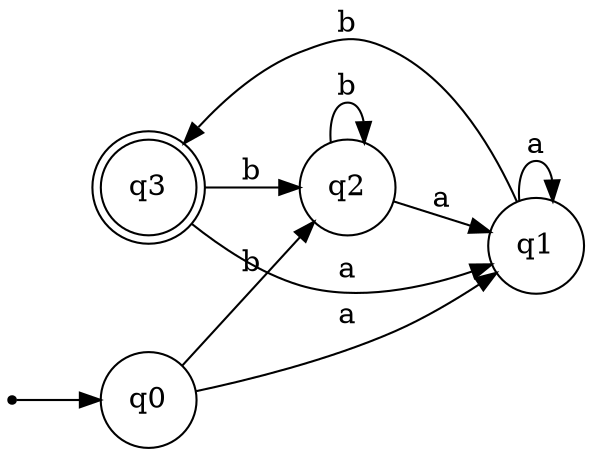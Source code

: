 digraph finite_automaton {
    rankdir=LR;
    node [shape = circle];
    node [shape = doublecircle]; "q3" ;
    node [shape = circle];
    start [shape = point];
    start -> "q0";
    "q0" -> "q1" [label = "a"];
    "q0" -> "q2" [label = "b"];
    "q1" -> "q1" [label = "a"];
    "q1" -> "q3" [label = "b"];
    "q2" -> "q1" [label = "a"];
    "q2" -> "q2" [label = "b"];
    "q3" -> "q1" [label = "a"];
    "q3" -> "q2" [label = "b"];
}
